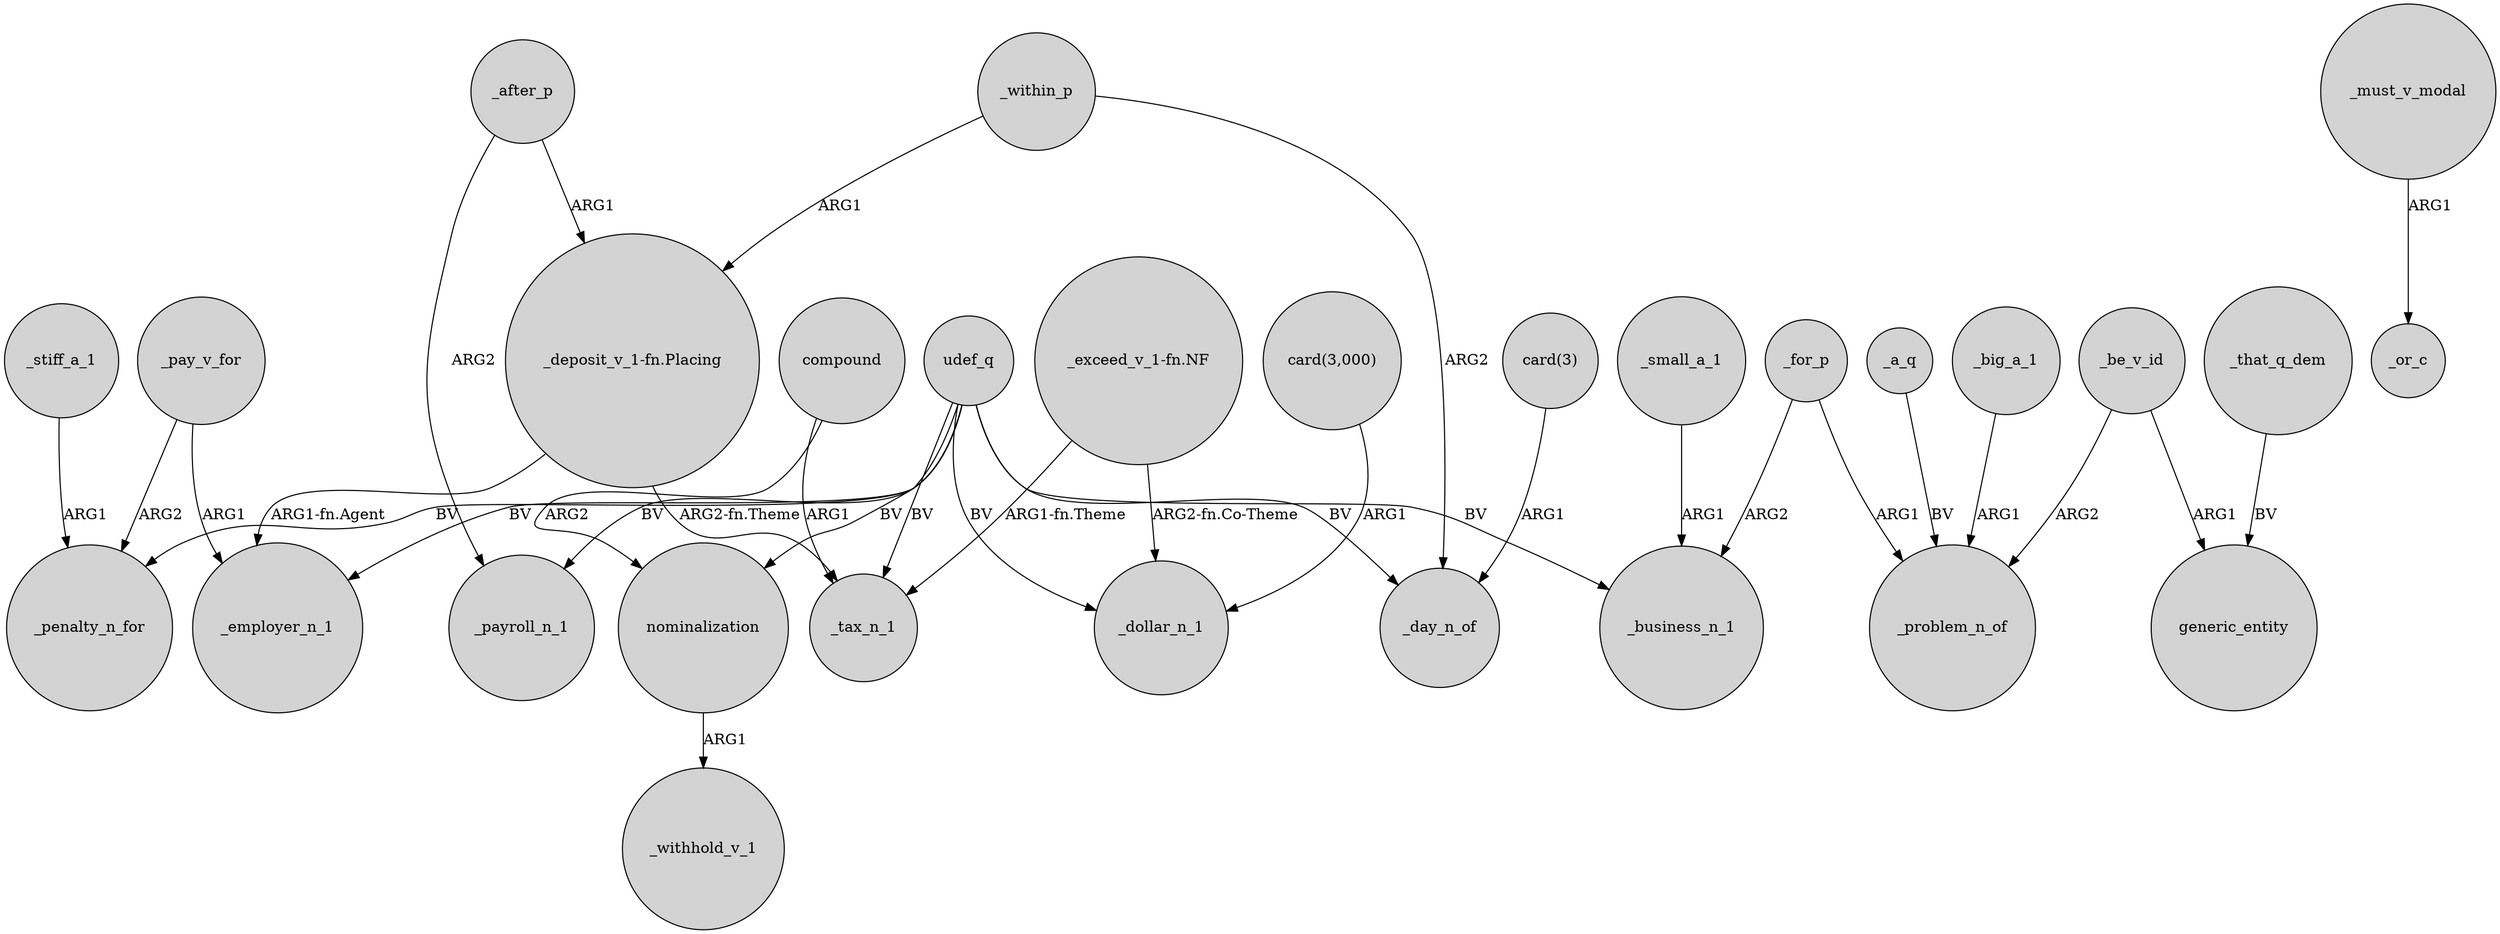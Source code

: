 digraph {
	node [shape=circle style=filled]
	udef_q -> _payroll_n_1 [label=BV]
	_stiff_a_1 -> _penalty_n_for [label=ARG1]
	_must_v_modal -> _or_c [label=ARG1]
	_within_p -> "_deposit_v_1-fn.Placing" [label=ARG1]
	_that_q_dem -> generic_entity [label=BV]
	_a_q -> _problem_n_of [label=BV]
	_pay_v_for -> _employer_n_1 [label=ARG1]
	udef_q -> _day_n_of [label=BV]
	compound -> nominalization [label=ARG2]
	_be_v_id -> generic_entity [label=ARG1]
	compound -> _tax_n_1 [label=ARG1]
	"_deposit_v_1-fn.Placing" -> _tax_n_1 [label="ARG2-fn.Theme"]
	_for_p -> _business_n_1 [label=ARG2]
	udef_q -> _tax_n_1 [label=BV]
	"_exceed_v_1-fn.NF" -> _tax_n_1 [label="ARG1-fn.Theme"]
	udef_q -> _penalty_n_for [label=BV]
	nominalization -> _withhold_v_1 [label=ARG1]
	_small_a_1 -> _business_n_1 [label=ARG1]
	"card(3)" -> _day_n_of [label=ARG1]
	udef_q -> nominalization [label=BV]
	"_deposit_v_1-fn.Placing" -> _employer_n_1 [label="ARG1-fn.Agent"]
	_be_v_id -> _problem_n_of [label=ARG2]
	_for_p -> _problem_n_of [label=ARG1]
	"card(3,000)" -> _dollar_n_1 [label=ARG1]
	_big_a_1 -> _problem_n_of [label=ARG1]
	udef_q -> _business_n_1 [label=BV]
	udef_q -> _employer_n_1 [label=BV]
	_within_p -> _day_n_of [label=ARG2]
	_after_p -> _payroll_n_1 [label=ARG2]
	"_exceed_v_1-fn.NF" -> _dollar_n_1 [label="ARG2-fn.Co-Theme"]
	udef_q -> _dollar_n_1 [label=BV]
	_pay_v_for -> _penalty_n_for [label=ARG2]
	_after_p -> "_deposit_v_1-fn.Placing" [label=ARG1]
}
